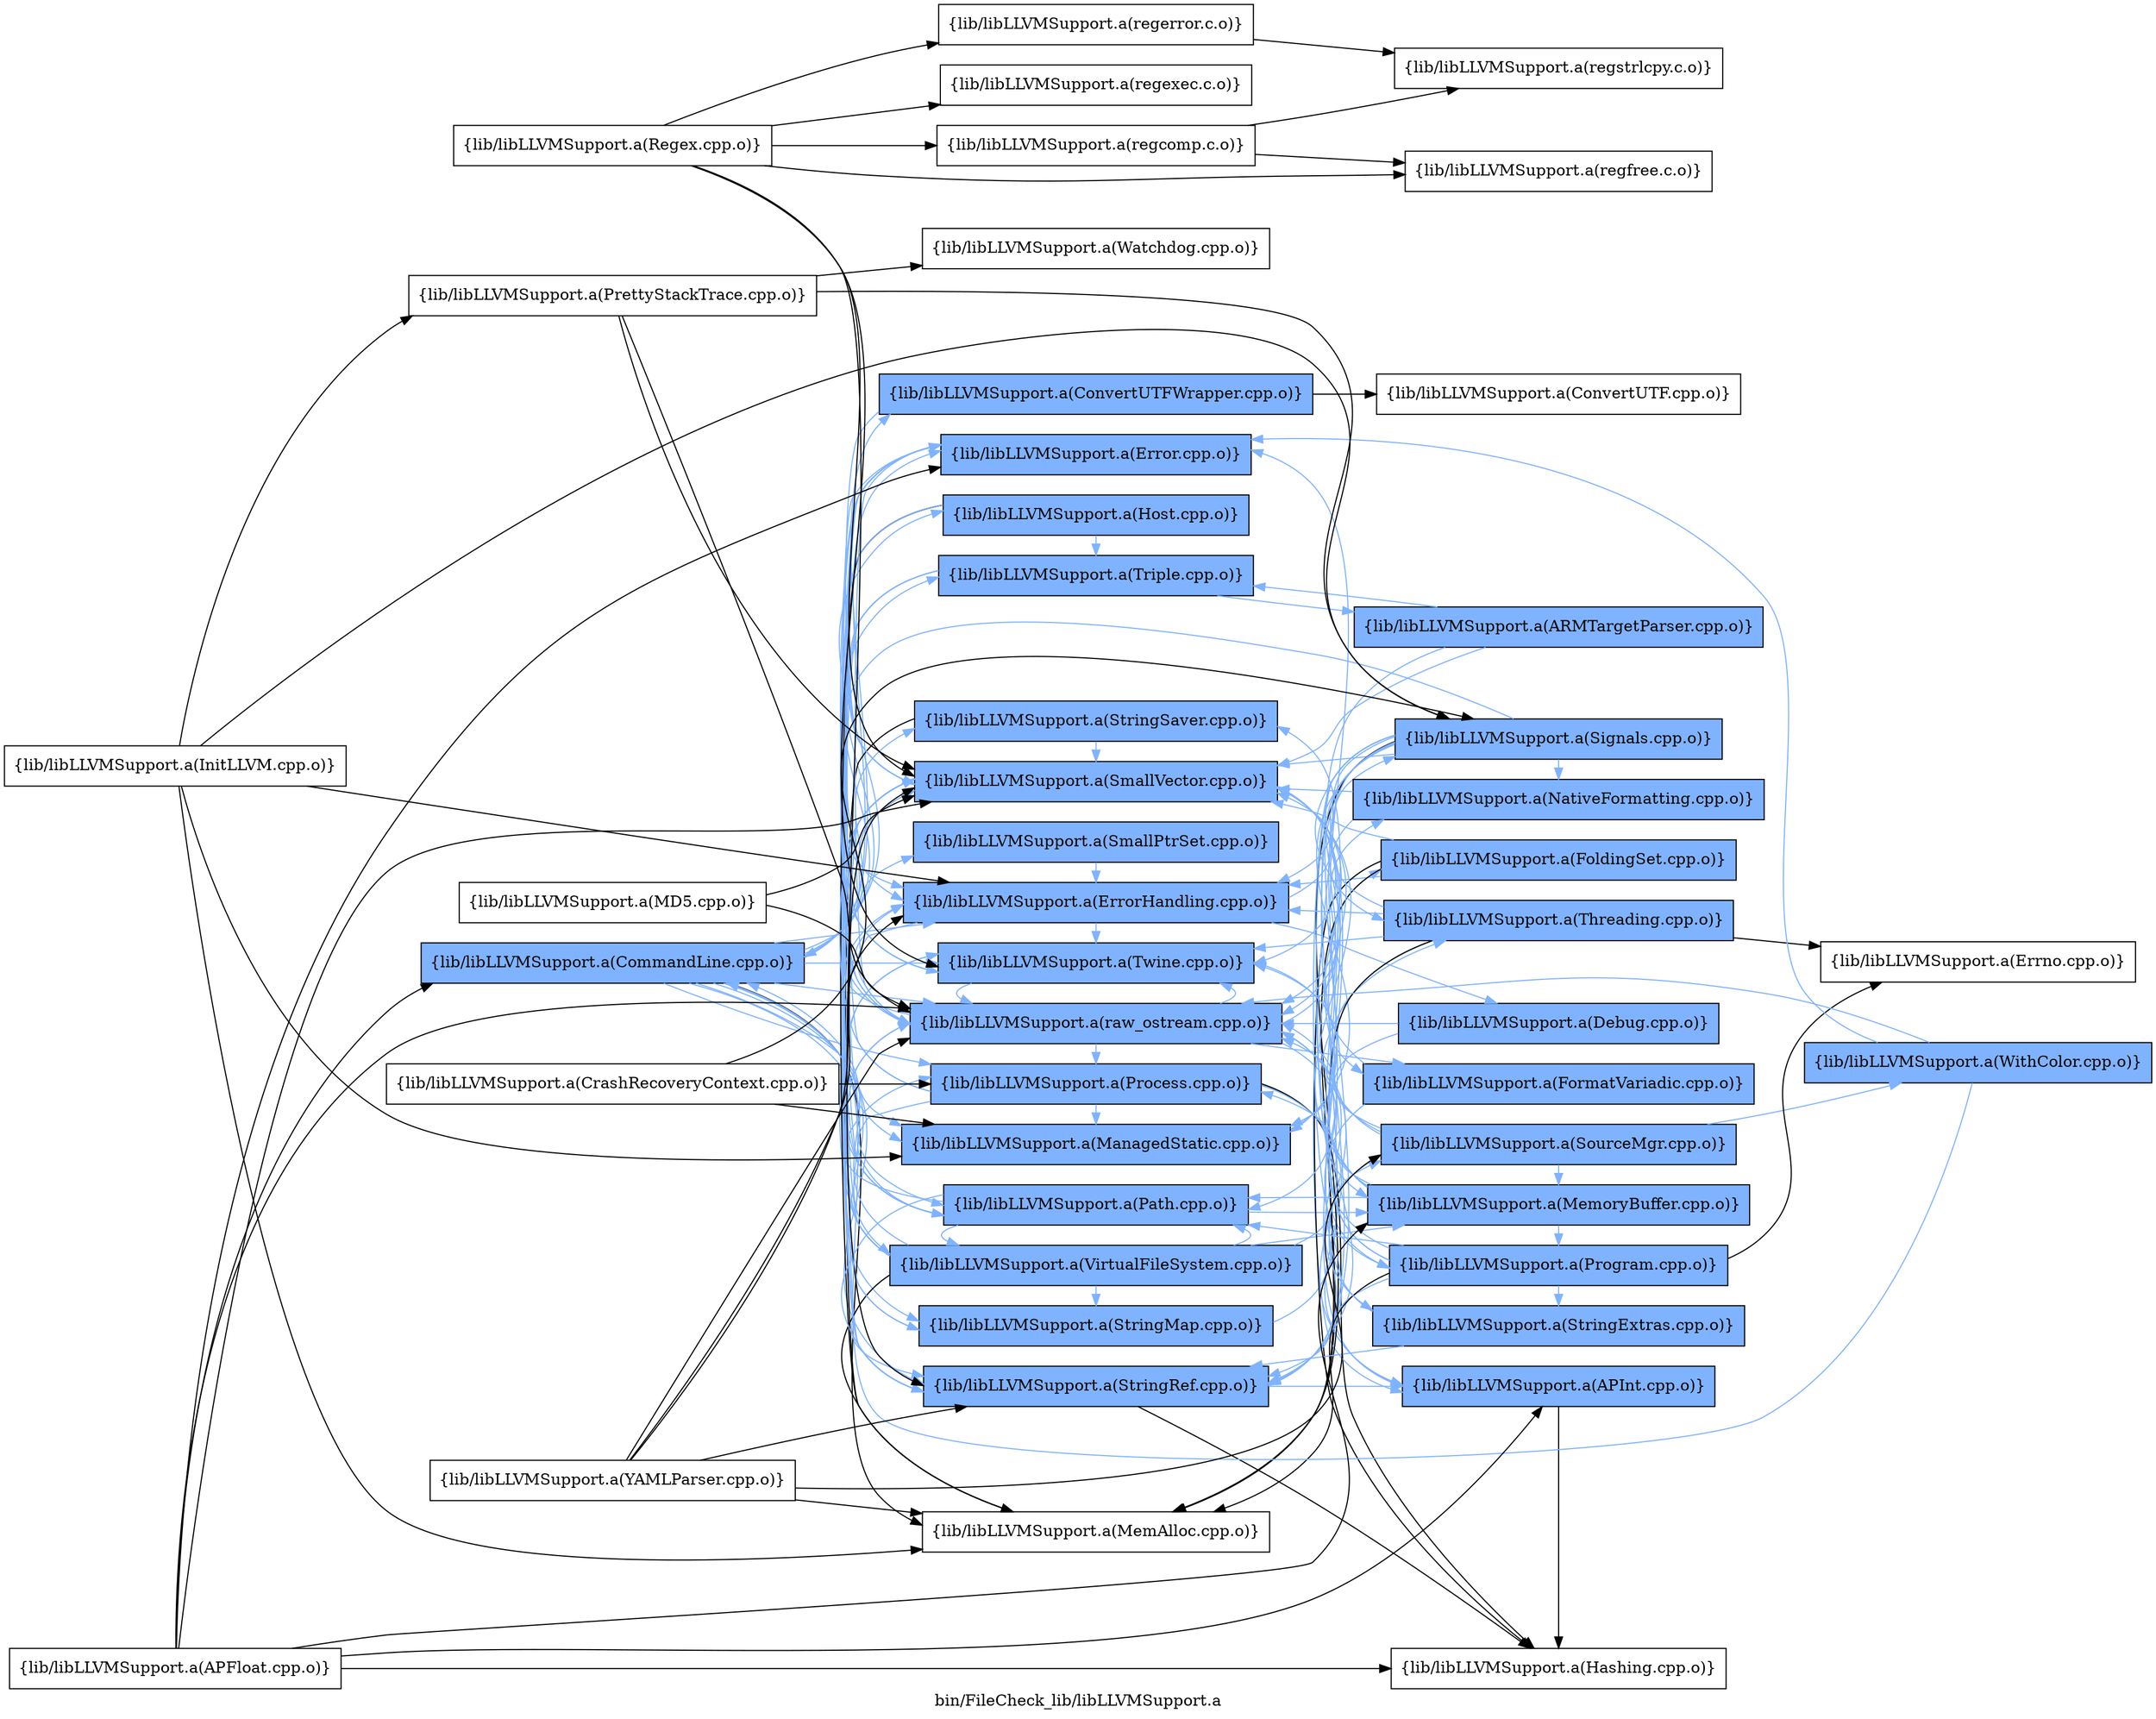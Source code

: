 digraph "bin/FileCheck_lib/libLLVMSupport.a" {
	label="bin/FileCheck_lib/libLLVMSupport.a";
	rankdir=LR;
	{ rank=same; Node0x558abadb8a98;  }
	{ rank=same; Node0x558abadb8fe8; Node0x558abadb9bc8; Node0x558abadb8ea8; Node0x558abadb8098; Node0x558abadba618; Node0x558abadb9998; Node0x558abadb8a48; Node0x558abadb98f8; Node0x558abadb9628; Node0x558abadb7e68; Node0x558abadb9f38; Node0x558abadb9718; Node0x558abadb94e8; Node0x558abadb8868; Node0x558abadb8638; Node0x558abadba2f8; Node0x558abadb8b38;  }
	{ rank=same; Node0x558abadb88b8; Node0x558abadb85e8; Node0x558abadb8318; Node0x558abadb8d68; Node0x558abadb9e98; Node0x558abadb9e48; Node0x558abadb9c68; Node0x558abadba118; Node0x558abadb8d18; Node0x558abadb82c8; Node0x558abadb7ff8; Node0x558abadb8f48; Node0x558abadba028; Node0x558abadb8048;  }

	Node0x558abadb8a98 [shape=record,shape=box,group=1,style=filled,fillcolor="0.600000 0.5 1",label="{lib/libLLVMSupport.a(CommandLine.cpp.o)}"];
	Node0x558abadb8a98 -> Node0x558abadb8fe8[color="0.600000 0.5 1"];
	Node0x558abadb8a98 -> Node0x558abadb9bc8[color="0.600000 0.5 1"];
	Node0x558abadb8a98 -> Node0x558abadb8ea8[color="0.600000 0.5 1"];
	Node0x558abadb8a98 -> Node0x558abadb8098[color="0.600000 0.5 1"];
	Node0x558abadb8a98 -> Node0x558abadba618[color="0.600000 0.5 1"];
	Node0x558abadb8a98 -> Node0x558abadb9998[color="0.600000 0.5 1"];
	Node0x558abadb8a98 -> Node0x558abadb8a48[color="0.600000 0.5 1"];
	Node0x558abadb8a98 -> Node0x558abadb98f8[color="0.600000 0.5 1"];
	Node0x558abadb8a98 -> Node0x558abadb9628[color="0.600000 0.5 1"];
	Node0x558abadb8a98 -> Node0x558abadb7e68[color="0.600000 0.5 1"];
	Node0x558abadb8a98 -> Node0x558abadb9f38;
	Node0x558abadb8a98 -> Node0x558abadb9718[color="0.600000 0.5 1"];
	Node0x558abadb8a98 -> Node0x558abadb94e8[color="0.600000 0.5 1"];
	Node0x558abadb8a98 -> Node0x558abadb8868[color="0.600000 0.5 1"];
	Node0x558abadb8a98 -> Node0x558abadb8638[color="0.600000 0.5 1"];
	Node0x558abadb8a98 -> Node0x558abadba2f8[color="0.600000 0.5 1"];
	Node0x558abadb8a98 -> Node0x558abadb8b38[color="0.600000 0.5 1"];
	Node0x558abadb9ee8 [shape=record,shape=box,group=0,label="{lib/libLLVMSupport.a(Regex.cpp.o)}"];
	Node0x558abadb9ee8 -> Node0x558abadb8ea8;
	Node0x558abadb9ee8 -> Node0x558abadb9998;
	Node0x558abadb9ee8 -> Node0x558abadb9718;
	Node0x558abadb9ee8 -> Node0x558abadb9038;
	Node0x558abadb9ee8 -> Node0x558abadb9948;
	Node0x558abadb9ee8 -> Node0x558abadba078;
	Node0x558abadb9ee8 -> Node0x558abadba488;
	Node0x558abadb9bc8 [shape=record,shape=box,group=1,style=filled,fillcolor="0.600000 0.5 1",label="{lib/libLLVMSupport.a(SmallPtrSet.cpp.o)}"];
	Node0x558abadb9bc8 -> Node0x558abadb9628[color="0.600000 0.5 1"];
	Node0x558abadb8ea8 [shape=record,shape=box,group=1,style=filled,fillcolor="0.600000 0.5 1",label="{lib/libLLVMSupport.a(SmallVector.cpp.o)}"];
	Node0x558abadb8ea8 -> Node0x558abadb9628[color="0.600000 0.5 1"];
	Node0x558abadb8d18 [shape=record,shape=box,group=1,style=filled,fillcolor="0.600000 0.5 1",label="{lib/libLLVMSupport.a(SourceMgr.cpp.o)}"];
	Node0x558abadb8d18 -> Node0x558abadb8ea8[color="0.600000 0.5 1"];
	Node0x558abadb8d18 -> Node0x558abadb9998[color="0.600000 0.5 1"];
	Node0x558abadb8d18 -> Node0x558abadb82c8[color="0.600000 0.5 1"];
	Node0x558abadb8d18 -> Node0x558abadb9718[color="0.600000 0.5 1"];
	Node0x558abadb8d18 -> Node0x558abadb9cb8[color="0.600000 0.5 1"];
	Node0x558abadb8d18 -> Node0x558abadb8868[color="0.600000 0.5 1"];
	Node0x558abadb9628 [shape=record,shape=box,group=1,style=filled,fillcolor="0.600000 0.5 1",label="{lib/libLLVMSupport.a(ErrorHandling.cpp.o)}"];
	Node0x558abadb9628 -> Node0x558abadb9e48[color="0.600000 0.5 1"];
	Node0x558abadb9628 -> Node0x558abadb9718[color="0.600000 0.5 1"];
	Node0x558abadb9628 -> Node0x558abadb8868[color="0.600000 0.5 1"];
	Node0x558abadb9628 -> Node0x558abadb9c68[color="0.600000 0.5 1"];
	Node0x558abadb9498 [shape=record,shape=box,group=0,label="{lib/libLLVMSupport.a(InitLLVM.cpp.o)}"];
	Node0x558abadb9498 -> Node0x558abadba1b8;
	Node0x558abadb9498 -> Node0x558abadb9628;
	Node0x558abadb9498 -> Node0x558abadb7e68;
	Node0x558abadb9498 -> Node0x558abadb9f38;
	Node0x558abadb9498 -> Node0x558abadb9c68;
	Node0x558abadb82c8 [shape=record,shape=box,group=1,style=filled,fillcolor="0.600000 0.5 1",label="{lib/libLLVMSupport.a(MemoryBuffer.cpp.o)}"];
	Node0x558abadb82c8 -> Node0x558abadb8ea8[color="0.600000 0.5 1"];
	Node0x558abadb82c8 -> Node0x558abadb98f8[color="0.600000 0.5 1"];
	Node0x558abadb82c8 -> Node0x558abadb9718[color="0.600000 0.5 1"];
	Node0x558abadb82c8 -> Node0x558abadba2f8[color="0.600000 0.5 1"];
	Node0x558abadb82c8 -> Node0x558abadb8b38[color="0.600000 0.5 1"];
	Node0x558abadb82c8 -> Node0x558abadba028[color="0.600000 0.5 1"];
	Node0x558abadb9cb8 [shape=record,shape=box,group=1,style=filled,fillcolor="0.600000 0.5 1",label="{lib/libLLVMSupport.a(WithColor.cpp.o)}"];
	Node0x558abadb9cb8 -> Node0x558abadb8a98[color="0.600000 0.5 1"];
	Node0x558abadb9cb8 -> Node0x558abadb98f8[color="0.600000 0.5 1"];
	Node0x558abadb9cb8 -> Node0x558abadb8868[color="0.600000 0.5 1"];
	Node0x558abadb8868 [shape=record,shape=box,group=1,style=filled,fillcolor="0.600000 0.5 1",label="{lib/libLLVMSupport.a(raw_ostream.cpp.o)}"];
	Node0x558abadb8868 -> Node0x558abadb7ff8[color="0.600000 0.5 1"];
	Node0x558abadb8868 -> Node0x558abadb8ea8[color="0.600000 0.5 1"];
	Node0x558abadb8868 -> Node0x558abadb98f8[color="0.600000 0.5 1"];
	Node0x558abadb8868 -> Node0x558abadb9628[color="0.600000 0.5 1"];
	Node0x558abadb8868 -> Node0x558abadb8f48[color="0.600000 0.5 1"];
	Node0x558abadb8868 -> Node0x558abadb9718[color="0.600000 0.5 1"];
	Node0x558abadb8868 -> Node0x558abadba2f8[color="0.600000 0.5 1"];
	Node0x558abadb8868 -> Node0x558abadb8b38[color="0.600000 0.5 1"];
	Node0x558abadb8868 -> Node0x558abadba028[color="0.600000 0.5 1"];
	Node0x558abadb8b38 [shape=record,shape=box,group=1,style=filled,fillcolor="0.600000 0.5 1",label="{lib/libLLVMSupport.a(Process.cpp.o)}"];
	Node0x558abadb8b38 -> Node0x558abadb8318[color="0.600000 0.5 1"];
	Node0x558abadb8b38 -> Node0x558abadb8ea8[color="0.600000 0.5 1"];
	Node0x558abadb8b38 -> Node0x558abadb98f8[color="0.600000 0.5 1"];
	Node0x558abadb8b38 -> Node0x558abadb8d68;
	Node0x558abadb8b38 -> Node0x558abadb7e68[color="0.600000 0.5 1"];
	Node0x558abadb8b38 -> Node0x558abadba2f8[color="0.600000 0.5 1"];
	Node0x558abadb8b38 -> Node0x558abadb8048[color="0.600000 0.5 1"];
	Node0x558abadb8318 [shape=record,shape=box,group=1,style=filled,fillcolor="0.600000 0.5 1",label="{lib/libLLVMSupport.a(APInt.cpp.o)}"];
	Node0x558abadb8318 -> Node0x558abadb8ea8[color="0.600000 0.5 1"];
	Node0x558abadb8318 -> Node0x558abadb8d68;
	Node0x558abadb8318 -> Node0x558abadb8868[color="0.600000 0.5 1"];
	Node0x558abadb7ff8 [shape=record,shape=box,group=1,style=filled,fillcolor="0.600000 0.5 1",label="{lib/libLLVMSupport.a(NativeFormatting.cpp.o)}"];
	Node0x558abadb7ff8 -> Node0x558abadb8ea8[color="0.600000 0.5 1"];
	Node0x558abadb7ff8 -> Node0x558abadb8868[color="0.600000 0.5 1"];
	Node0x558abadb8098 [shape=record,shape=box,group=1,style=filled,fillcolor="0.600000 0.5 1",label="{lib/libLLVMSupport.a(StringMap.cpp.o)}"];
	Node0x558abadb8098 -> Node0x558abadb9628[color="0.600000 0.5 1"];
	Node0x558abadb8098 -> Node0x558abadb85e8[color="0.600000 0.5 1"];
	Node0x558abadb9998 [shape=record,shape=box,group=1,style=filled,fillcolor="0.600000 0.5 1",label="{lib/libLLVMSupport.a(StringRef.cpp.o)}"];
	Node0x558abadb9998 -> Node0x558abadb8318[color="0.600000 0.5 1"];
	Node0x558abadb9998 -> Node0x558abadb8ea8[color="0.600000 0.5 1"];
	Node0x558abadb9998 -> Node0x558abadb98f8[color="0.600000 0.5 1"];
	Node0x558abadb9998 -> Node0x558abadb8d68;
	Node0x558abadb98f8 [shape=record,shape=box,group=1,style=filled,fillcolor="0.600000 0.5 1",label="{lib/libLLVMSupport.a(Error.cpp.o)}"];
	Node0x558abadb98f8 -> Node0x558abadb8ea8[color="0.600000 0.5 1"];
	Node0x558abadb98f8 -> Node0x558abadb9628[color="0.600000 0.5 1"];
	Node0x558abadb98f8 -> Node0x558abadb7e68[color="0.600000 0.5 1"];
	Node0x558abadb98f8 -> Node0x558abadb9718[color="0.600000 0.5 1"];
	Node0x558abadb98f8 -> Node0x558abadb8868[color="0.600000 0.5 1"];
	Node0x558abadb8f48 [shape=record,shape=box,group=1,style=filled,fillcolor="0.600000 0.5 1",label="{lib/libLLVMSupport.a(FormatVariadic.cpp.o)}"];
	Node0x558abadb8f48 -> Node0x558abadb8ea8[color="0.600000 0.5 1"];
	Node0x558abadb8f48 -> Node0x558abadb9998[color="0.600000 0.5 1"];
	Node0x558abadb9f38 [shape=record,shape=box,group=0,label="{lib/libLLVMSupport.a(MemAlloc.cpp.o)}"];
	Node0x558abadb9718 [shape=record,shape=box,group=1,style=filled,fillcolor="0.600000 0.5 1",label="{lib/libLLVMSupport.a(Twine.cpp.o)}"];
	Node0x558abadb9718 -> Node0x558abadb8ea8[color="0.600000 0.5 1"];
	Node0x558abadb9718 -> Node0x558abadb8868[color="0.600000 0.5 1"];
	Node0x558abadb8d68 [shape=record,shape=box,group=0,label="{lib/libLLVMSupport.a(Hashing.cpp.o)}"];
	Node0x558abadb8fe8 [shape=record,shape=box,group=1,style=filled,fillcolor="0.600000 0.5 1",label="{lib/libLLVMSupport.a(ConvertUTFWrapper.cpp.o)}"];
	Node0x558abadb8fe8 -> Node0x558abadb8ea8[color="0.600000 0.5 1"];
	Node0x558abadb8fe8 -> Node0x558abadb88b8;
	Node0x558abadba618 [shape=record,shape=box,group=1,style=filled,fillcolor="0.600000 0.5 1",label="{lib/libLLVMSupport.a(StringSaver.cpp.o)}"];
	Node0x558abadba618 -> Node0x558abadb8ea8[color="0.600000 0.5 1"];
	Node0x558abadba618 -> Node0x558abadb9f38;
	Node0x558abadb8a48 [shape=record,shape=box,group=1,style=filled,fillcolor="0.600000 0.5 1",label="{lib/libLLVMSupport.a(Triple.cpp.o)}"];
	Node0x558abadb8a48 -> Node0x558abadb8ea8[color="0.600000 0.5 1"];
	Node0x558abadb8a48 -> Node0x558abadb9998[color="0.600000 0.5 1"];
	Node0x558abadb8a48 -> Node0x558abadb9e98[color="0.600000 0.5 1"];
	Node0x558abadb8a48 -> Node0x558abadb9718[color="0.600000 0.5 1"];
	Node0x558abadb7e68 [shape=record,shape=box,group=1,style=filled,fillcolor="0.600000 0.5 1",label="{lib/libLLVMSupport.a(ManagedStatic.cpp.o)}"];
	Node0x558abadb7e68 -> Node0x558abadba118[color="0.600000 0.5 1"];
	Node0x558abadb94e8 [shape=record,shape=box,group=1,style=filled,fillcolor="0.600000 0.5 1",label="{lib/libLLVMSupport.a(VirtualFileSystem.cpp.o)}"];
	Node0x558abadb94e8 -> Node0x558abadb8a98[color="0.600000 0.5 1"];
	Node0x558abadb94e8 -> Node0x558abadb8ea8[color="0.600000 0.5 1"];
	Node0x558abadb94e8 -> Node0x558abadb8d18[color="0.600000 0.5 1"];
	Node0x558abadb94e8 -> Node0x558abadb8098[color="0.600000 0.5 1"];
	Node0x558abadb94e8 -> Node0x558abadb9998[color="0.600000 0.5 1"];
	Node0x558abadb94e8 -> Node0x558abadb98f8[color="0.600000 0.5 1"];
	Node0x558abadb94e8 -> Node0x558abadb9f38;
	Node0x558abadb94e8 -> Node0x558abadb82c8[color="0.600000 0.5 1"];
	Node0x558abadb94e8 -> Node0x558abadb9718[color="0.600000 0.5 1"];
	Node0x558abadb94e8 -> Node0x558abadb8868[color="0.600000 0.5 1"];
	Node0x558abadb94e8 -> Node0x558abadba2f8[color="0.600000 0.5 1"];
	Node0x558abadb8638 [shape=record,shape=box,group=1,style=filled,fillcolor="0.600000 0.5 1",label="{lib/libLLVMSupport.a(Host.cpp.o)}"];
	Node0x558abadb8638 -> Node0x558abadb8098[color="0.600000 0.5 1"];
	Node0x558abadb8638 -> Node0x558abadb9998[color="0.600000 0.5 1"];
	Node0x558abadb8638 -> Node0x558abadb8a48[color="0.600000 0.5 1"];
	Node0x558abadb8638 -> Node0x558abadb9f38;
	Node0x558abadb8638 -> Node0x558abadb8868[color="0.600000 0.5 1"];
	Node0x558abadba2f8 [shape=record,shape=box,group=1,style=filled,fillcolor="0.600000 0.5 1",label="{lib/libLLVMSupport.a(Path.cpp.o)}"];
	Node0x558abadba2f8 -> Node0x558abadb8ea8[color="0.600000 0.5 1"];
	Node0x558abadba2f8 -> Node0x558abadb9998[color="0.600000 0.5 1"];
	Node0x558abadba2f8 -> Node0x558abadb98f8[color="0.600000 0.5 1"];
	Node0x558abadba2f8 -> Node0x558abadb82c8[color="0.600000 0.5 1"];
	Node0x558abadba2f8 -> Node0x558abadb9718[color="0.600000 0.5 1"];
	Node0x558abadba2f8 -> Node0x558abadb94e8[color="0.600000 0.5 1"];
	Node0x558abadba2f8 -> Node0x558abadb8b38[color="0.600000 0.5 1"];
	Node0x558abadb88b8 [shape=record,shape=box,group=0,label="{lib/libLLVMSupport.a(ConvertUTF.cpp.o)}"];
	Node0x558abadb9e48 [shape=record,shape=box,group=1,style=filled,fillcolor="0.600000 0.5 1",label="{lib/libLLVMSupport.a(Debug.cpp.o)}"];
	Node0x558abadb9e48 -> Node0x558abadb7e68[color="0.600000 0.5 1"];
	Node0x558abadb9e48 -> Node0x558abadb8868[color="0.600000 0.5 1"];
	Node0x558abadb9c68 [shape=record,shape=box,group=1,style=filled,fillcolor="0.600000 0.5 1",label="{lib/libLLVMSupport.a(Signals.cpp.o)}"];
	Node0x558abadb9c68 -> Node0x558abadb8a98[color="0.600000 0.5 1"];
	Node0x558abadb9c68 -> Node0x558abadb7ff8[color="0.600000 0.5 1"];
	Node0x558abadb9c68 -> Node0x558abadb8ea8[color="0.600000 0.5 1"];
	Node0x558abadb9c68 -> Node0x558abadb9998[color="0.600000 0.5 1"];
	Node0x558abadb9c68 -> Node0x558abadb9628[color="0.600000 0.5 1"];
	Node0x558abadb9c68 -> Node0x558abadb8f48[color="0.600000 0.5 1"];
	Node0x558abadb9c68 -> Node0x558abadb7e68[color="0.600000 0.5 1"];
	Node0x558abadb9c68 -> Node0x558abadb9f38;
	Node0x558abadb9c68 -> Node0x558abadb82c8[color="0.600000 0.5 1"];
	Node0x558abadb9c68 -> Node0x558abadb9718[color="0.600000 0.5 1"];
	Node0x558abadb9c68 -> Node0x558abadb8868[color="0.600000 0.5 1"];
	Node0x558abadb9c68 -> Node0x558abadba2f8[color="0.600000 0.5 1"];
	Node0x558abadb9c68 -> Node0x558abadba028[color="0.600000 0.5 1"];
	Node0x558abadb9c68 -> Node0x558abadba118[color="0.600000 0.5 1"];
	Node0x558abadb85e8 [shape=record,shape=box,group=1,style=filled,fillcolor="0.600000 0.5 1",label="{lib/libLLVMSupport.a(FoldingSet.cpp.o)}"];
	Node0x558abadb85e8 -> Node0x558abadb8318[color="0.600000 0.5 1"];
	Node0x558abadb85e8 -> Node0x558abadb8ea8[color="0.600000 0.5 1"];
	Node0x558abadb85e8 -> Node0x558abadb9628[color="0.600000 0.5 1"];
	Node0x558abadb85e8 -> Node0x558abadb8d68;
	Node0x558abadb85e8 -> Node0x558abadb9f38;
	Node0x558abadba1b8 [shape=record,shape=box,group=0,label="{lib/libLLVMSupport.a(PrettyStackTrace.cpp.o)}"];
	Node0x558abadba1b8 -> Node0x558abadb8ea8;
	Node0x558abadba1b8 -> Node0x558abadb8868;
	Node0x558abadba1b8 -> Node0x558abadb9c68;
	Node0x558abadba1b8 -> Node0x558abadb9588;
	Node0x558abadba118 [shape=record,shape=box,group=1,style=filled,fillcolor="0.600000 0.5 1",label="{lib/libLLVMSupport.a(Threading.cpp.o)}"];
	Node0x558abadba118 -> Node0x558abadb8ea8[color="0.600000 0.5 1"];
	Node0x558abadba118 -> Node0x558abadb9998[color="0.600000 0.5 1"];
	Node0x558abadba118 -> Node0x558abadb9628[color="0.600000 0.5 1"];
	Node0x558abadba118 -> Node0x558abadb9f38;
	Node0x558abadba118 -> Node0x558abadb9718[color="0.600000 0.5 1"];
	Node0x558abadba118 -> Node0x558abadba398;
	Node0x558abadba028 [shape=record,shape=box,group=1,style=filled,fillcolor="0.600000 0.5 1",label="{lib/libLLVMSupport.a(Program.cpp.o)}"];
	Node0x558abadba028 -> Node0x558abadb8ea8[color="0.600000 0.5 1"];
	Node0x558abadba028 -> Node0x558abadba618[color="0.600000 0.5 1"];
	Node0x558abadba028 -> Node0x558abadb9998[color="0.600000 0.5 1"];
	Node0x558abadba028 -> Node0x558abadb9f38;
	Node0x558abadba028 -> Node0x558abadb8868[color="0.600000 0.5 1"];
	Node0x558abadba028 -> Node0x558abadba2f8[color="0.600000 0.5 1"];
	Node0x558abadba028 -> Node0x558abadb8048[color="0.600000 0.5 1"];
	Node0x558abadba028 -> Node0x558abadba398;
	Node0x558abadb9588 [shape=record,shape=box,group=0,label="{lib/libLLVMSupport.a(Watchdog.cpp.o)}"];
	Node0x558abadb9038 [shape=record,shape=box,group=0,label="{lib/libLLVMSupport.a(regcomp.c.o)}"];
	Node0x558abadb9038 -> Node0x558abadba488;
	Node0x558abadb9038 -> Node0x558abadb7eb8;
	Node0x558abadb9948 [shape=record,shape=box,group=0,label="{lib/libLLVMSupport.a(regerror.c.o)}"];
	Node0x558abadb9948 -> Node0x558abadb7eb8;
	Node0x558abadba078 [shape=record,shape=box,group=0,label="{lib/libLLVMSupport.a(regexec.c.o)}"];
	Node0x558abadba488 [shape=record,shape=box,group=0,label="{lib/libLLVMSupport.a(regfree.c.o)}"];
	Node0x558abadb9678 [shape=record,shape=box,group=0,label="{lib/libLLVMSupport.a(APFloat.cpp.o)}"];
	Node0x558abadb9678 -> Node0x558abadb8318;
	Node0x558abadb9678 -> Node0x558abadb8a98;
	Node0x558abadb9678 -> Node0x558abadb8ea8;
	Node0x558abadb9678 -> Node0x558abadb98f8;
	Node0x558abadb9678 -> Node0x558abadb8d68;
	Node0x558abadb9678 -> Node0x558abadb82c8;
	Node0x558abadb9678 -> Node0x558abadb8868;
	Node0x558abadb9e98 [shape=record,shape=box,group=1,style=filled,fillcolor="0.600000 0.5 1",label="{lib/libLLVMSupport.a(ARMTargetParser.cpp.o)}"];
	Node0x558abadb9e98 -> Node0x558abadb8ea8[color="0.600000 0.5 1"];
	Node0x558abadb9e98 -> Node0x558abadb9998[color="0.600000 0.5 1"];
	Node0x558abadb9e98 -> Node0x558abadb8a48[color="0.600000 0.5 1"];
	Node0x558abadba2a8 [shape=record,shape=box,group=0,label="{lib/libLLVMSupport.a(YAMLParser.cpp.o)}"];
	Node0x558abadba2a8 -> Node0x558abadb8ea8;
	Node0x558abadba2a8 -> Node0x558abadb8d18;
	Node0x558abadba2a8 -> Node0x558abadb9998;
	Node0x558abadba2a8 -> Node0x558abadb9628;
	Node0x558abadba2a8 -> Node0x558abadb9f38;
	Node0x558abadba2a8 -> Node0x558abadb8868;
	Node0x558abadb7eb8 [shape=record,shape=box,group=0,label="{lib/libLLVMSupport.a(regstrlcpy.c.o)}"];
	Node0x558abadb96c8 [shape=record,shape=box,group=0,label="{lib/libLLVMSupport.a(MD5.cpp.o)}"];
	Node0x558abadb96c8 -> Node0x558abadb8ea8;
	Node0x558abadb96c8 -> Node0x558abadb8868;
	Node0x558abadb8048 [shape=record,shape=box,group=1,style=filled,fillcolor="0.600000 0.5 1",label="{lib/libLLVMSupport.a(StringExtras.cpp.o)}"];
	Node0x558abadb8048 -> Node0x558abadb8ea8[color="0.600000 0.5 1"];
	Node0x558abadb8048 -> Node0x558abadb9998[color="0.600000 0.5 1"];
	Node0x558abadb8048 -> Node0x558abadb8868[color="0.600000 0.5 1"];
	Node0x558abadb8db8 [shape=record,shape=box,group=0,label="{lib/libLLVMSupport.a(CrashRecoveryContext.cpp.o)}"];
	Node0x558abadb8db8 -> Node0x558abadb7e68;
	Node0x558abadb8db8 -> Node0x558abadb8b38;
	Node0x558abadb8db8 -> Node0x558abadb9c68;
	Node0x558abadba398 [shape=record,shape=box,group=0,label="{lib/libLLVMSupport.a(Errno.cpp.o)}"];
}
